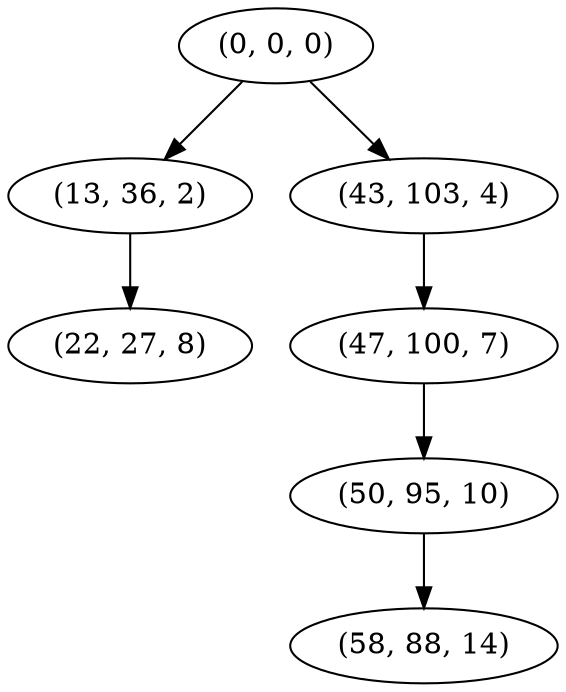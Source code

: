 digraph tree {
    "(0, 0, 0)";
    "(13, 36, 2)";
    "(22, 27, 8)";
    "(43, 103, 4)";
    "(47, 100, 7)";
    "(50, 95, 10)";
    "(58, 88, 14)";
    "(0, 0, 0)" -> "(13, 36, 2)";
    "(0, 0, 0)" -> "(43, 103, 4)";
    "(13, 36, 2)" -> "(22, 27, 8)";
    "(43, 103, 4)" -> "(47, 100, 7)";
    "(47, 100, 7)" -> "(50, 95, 10)";
    "(50, 95, 10)" -> "(58, 88, 14)";
}
